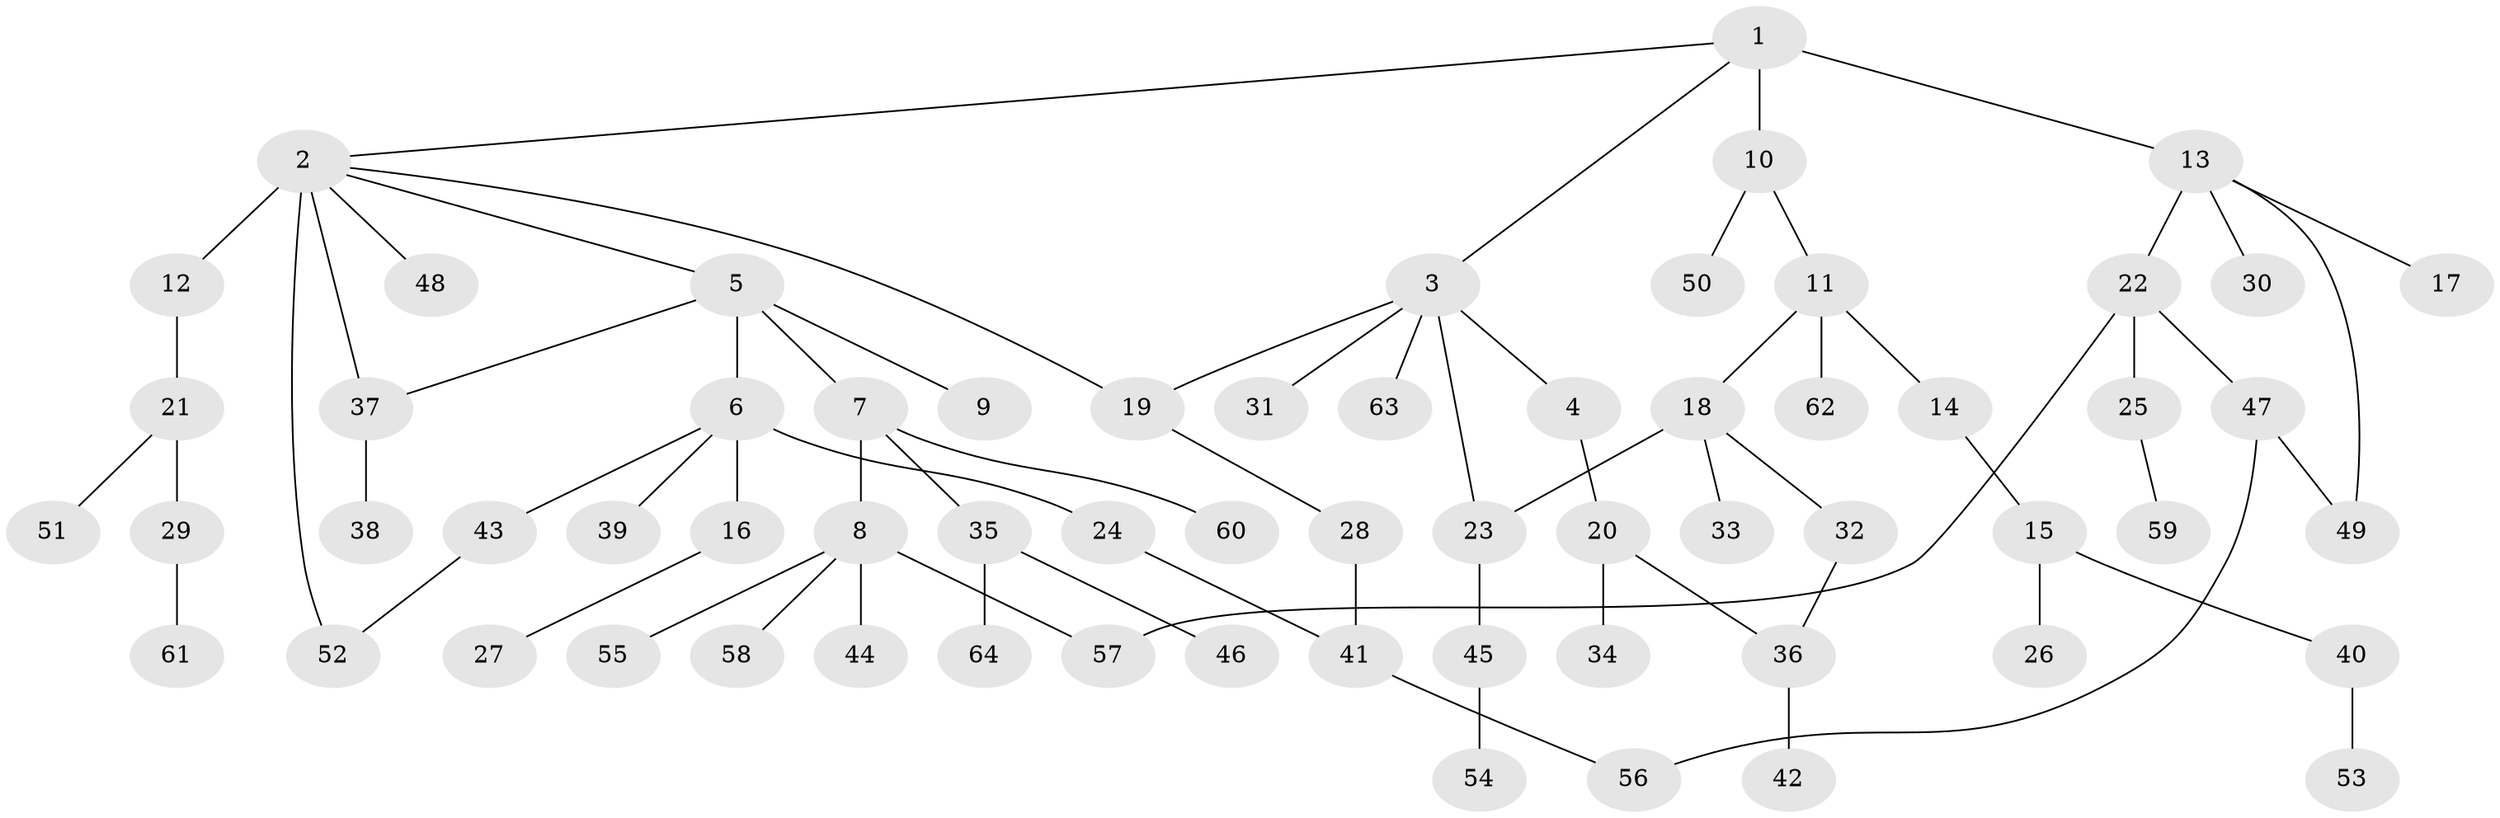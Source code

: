 // original degree distribution, {4: 0.056, 7: 0.016, 2: 0.288, 6: 0.024, 8: 0.008, 5: 0.032, 1: 0.44, 3: 0.136}
// Generated by graph-tools (version 1.1) at 2025/34/03/09/25 02:34:19]
// undirected, 64 vertices, 72 edges
graph export_dot {
graph [start="1"]
  node [color=gray90,style=filled];
  1;
  2;
  3;
  4;
  5;
  6;
  7;
  8;
  9;
  10;
  11;
  12;
  13;
  14;
  15;
  16;
  17;
  18;
  19;
  20;
  21;
  22;
  23;
  24;
  25;
  26;
  27;
  28;
  29;
  30;
  31;
  32;
  33;
  34;
  35;
  36;
  37;
  38;
  39;
  40;
  41;
  42;
  43;
  44;
  45;
  46;
  47;
  48;
  49;
  50;
  51;
  52;
  53;
  54;
  55;
  56;
  57;
  58;
  59;
  60;
  61;
  62;
  63;
  64;
  1 -- 2 [weight=1.0];
  1 -- 3 [weight=1.0];
  1 -- 10 [weight=1.0];
  1 -- 13 [weight=2.0];
  2 -- 5 [weight=1.0];
  2 -- 12 [weight=4.0];
  2 -- 19 [weight=1.0];
  2 -- 37 [weight=1.0];
  2 -- 48 [weight=1.0];
  2 -- 52 [weight=1.0];
  3 -- 4 [weight=1.0];
  3 -- 19 [weight=1.0];
  3 -- 23 [weight=1.0];
  3 -- 31 [weight=1.0];
  3 -- 63 [weight=1.0];
  4 -- 20 [weight=1.0];
  5 -- 6 [weight=1.0];
  5 -- 7 [weight=1.0];
  5 -- 9 [weight=1.0];
  5 -- 37 [weight=1.0];
  6 -- 16 [weight=3.0];
  6 -- 24 [weight=1.0];
  6 -- 39 [weight=1.0];
  6 -- 43 [weight=1.0];
  7 -- 8 [weight=1.0];
  7 -- 35 [weight=1.0];
  7 -- 60 [weight=1.0];
  8 -- 44 [weight=1.0];
  8 -- 55 [weight=1.0];
  8 -- 57 [weight=1.0];
  8 -- 58 [weight=1.0];
  10 -- 11 [weight=1.0];
  10 -- 50 [weight=1.0];
  11 -- 14 [weight=1.0];
  11 -- 18 [weight=1.0];
  11 -- 62 [weight=1.0];
  12 -- 21 [weight=1.0];
  13 -- 17 [weight=1.0];
  13 -- 22 [weight=1.0];
  13 -- 30 [weight=1.0];
  13 -- 49 [weight=1.0];
  14 -- 15 [weight=1.0];
  15 -- 26 [weight=2.0];
  15 -- 40 [weight=1.0];
  16 -- 27 [weight=1.0];
  18 -- 23 [weight=1.0];
  18 -- 32 [weight=1.0];
  18 -- 33 [weight=1.0];
  19 -- 28 [weight=1.0];
  20 -- 34 [weight=1.0];
  20 -- 36 [weight=1.0];
  21 -- 29 [weight=1.0];
  21 -- 51 [weight=1.0];
  22 -- 25 [weight=1.0];
  22 -- 47 [weight=1.0];
  22 -- 57 [weight=1.0];
  23 -- 45 [weight=1.0];
  24 -- 41 [weight=1.0];
  25 -- 59 [weight=1.0];
  28 -- 41 [weight=1.0];
  29 -- 61 [weight=1.0];
  32 -- 36 [weight=1.0];
  35 -- 46 [weight=1.0];
  35 -- 64 [weight=1.0];
  36 -- 42 [weight=1.0];
  37 -- 38 [weight=1.0];
  40 -- 53 [weight=1.0];
  41 -- 56 [weight=1.0];
  43 -- 52 [weight=1.0];
  45 -- 54 [weight=1.0];
  47 -- 49 [weight=1.0];
  47 -- 56 [weight=1.0];
}
